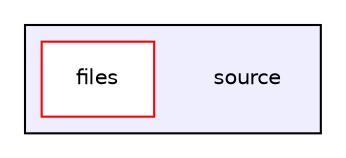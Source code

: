 digraph "C:/Users/thepa/Code/C/huffman-project/source" {
  compound=true
  node [ fontsize="10", fontname="Helvetica"];
  edge [ labelfontsize="10", labelfontname="Helvetica"];
  subgraph clusterdir_b2f33c71d4aa5e7af42a1ca61ff5af1b {
    graph [ bgcolor="#eeeeff", pencolor="black", label="" URL="dir_b2f33c71d4aa5e7af42a1ca61ff5af1b.html"];
    dir_b2f33c71d4aa5e7af42a1ca61ff5af1b [shape=plaintext label="source"];
    dir_5ee98bac3dbfda1f9fa546eede37cedf [shape=box label="files" color="red" fillcolor="white" style="filled" URL="dir_5ee98bac3dbfda1f9fa546eede37cedf.html"];
  }
}
